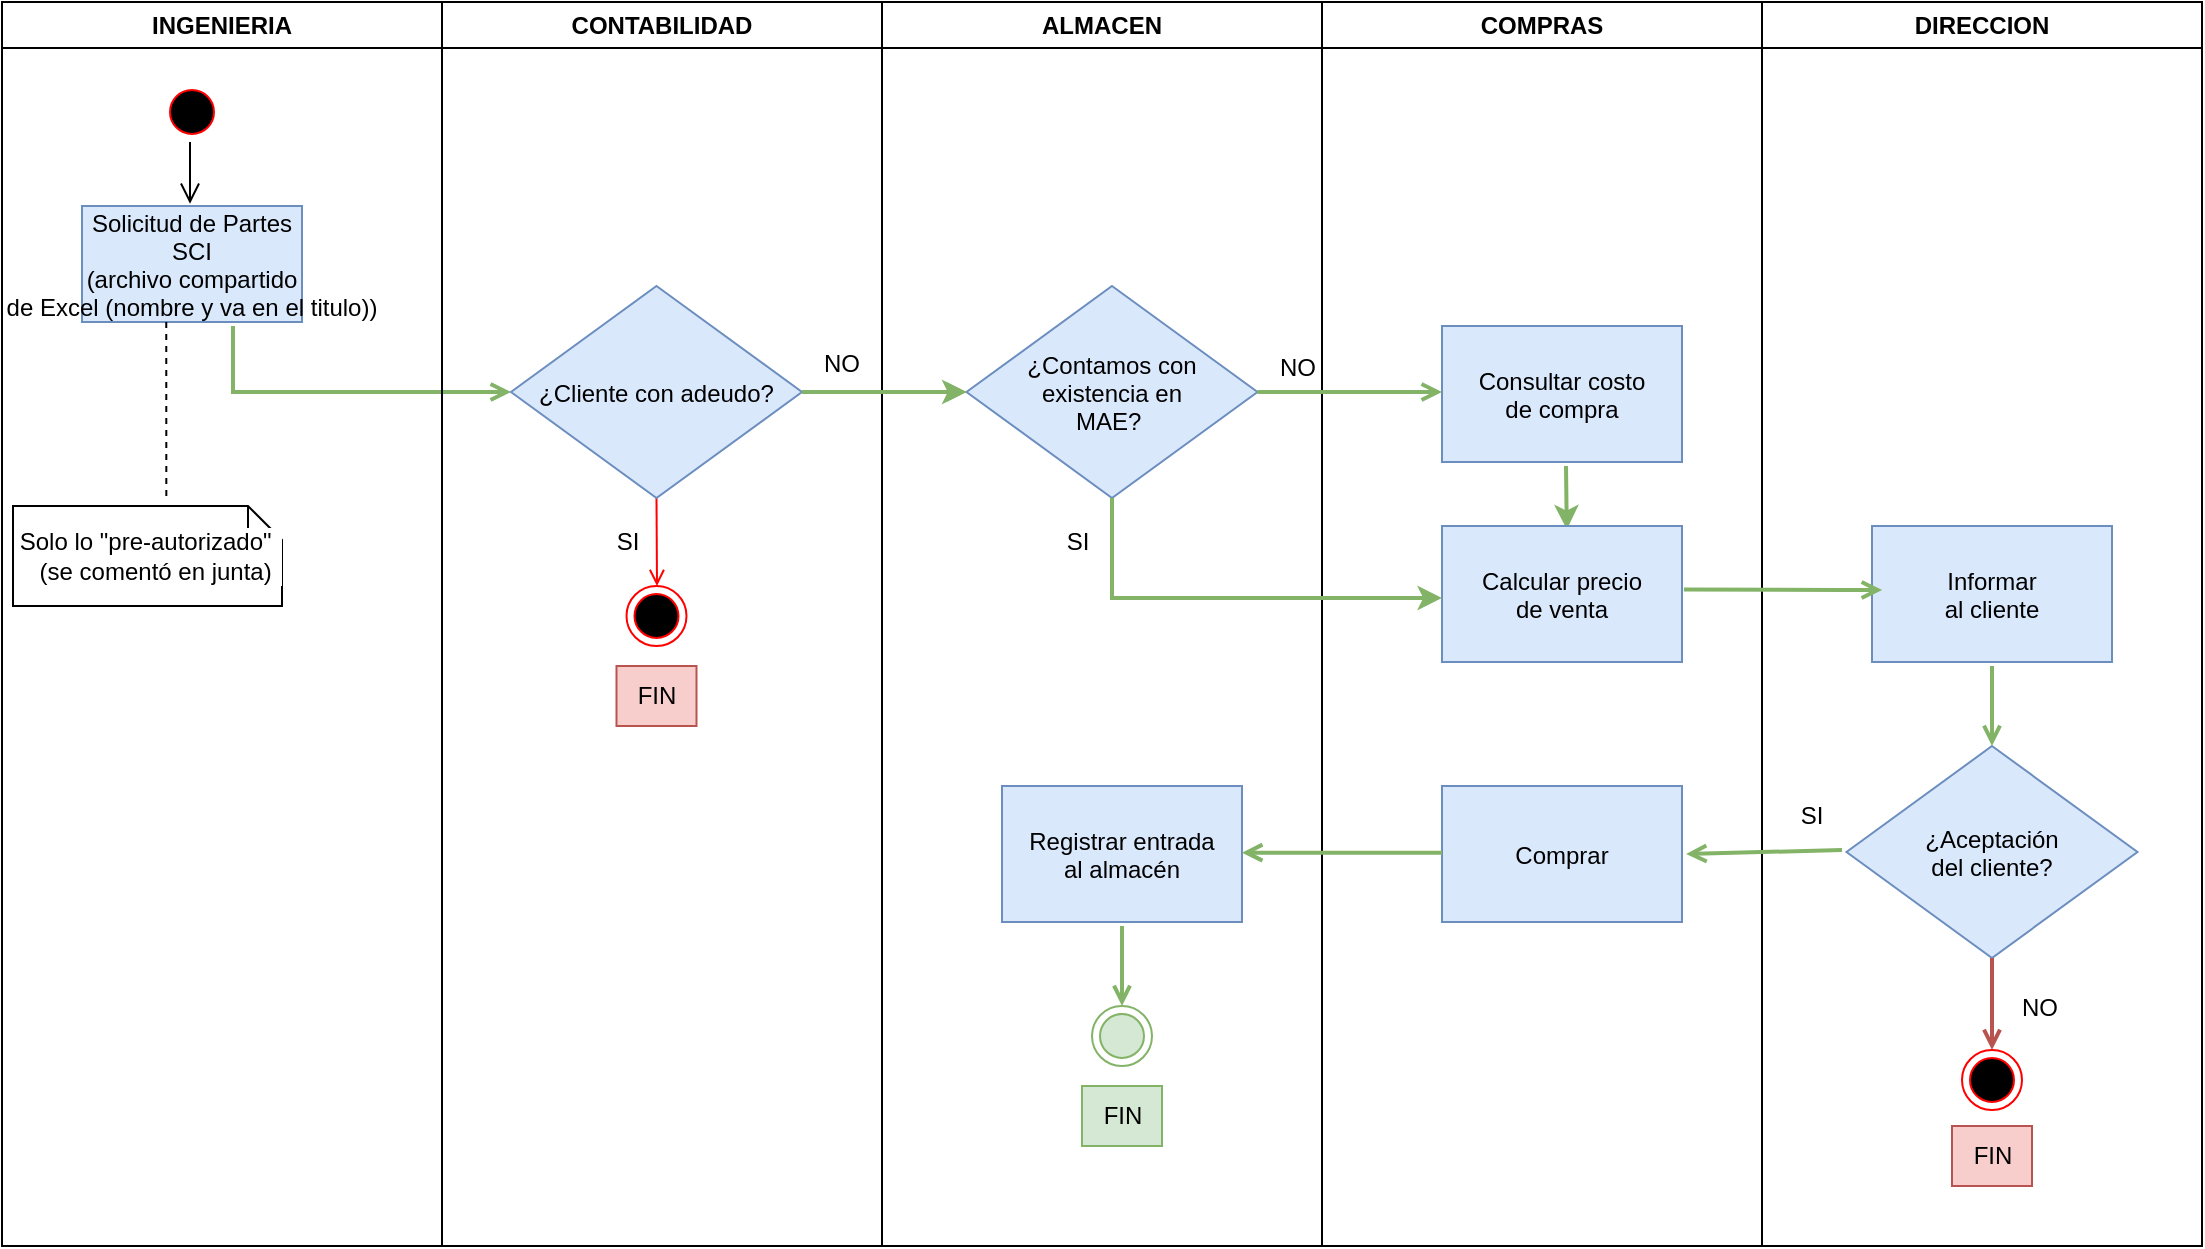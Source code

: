 <mxfile version="20.7.4" type="github">
  <diagram name="Page-1" id="e7e014a7-5840-1c2e-5031-d8a46d1fe8dd">
    <mxGraphModel dx="1217" dy="769" grid="1" gridSize="10" guides="1" tooltips="1" connect="1" arrows="1" fold="1" page="1" pageScale="1" pageWidth="1169" pageHeight="826" background="none" math="0" shadow="0">
      <root>
        <mxCell id="0" />
        <mxCell id="1" parent="0" />
        <mxCell id="2" value="INGENIERIA" style="swimlane;whiteSpace=wrap" parent="1" vertex="1">
          <mxGeometry x="30" y="128" width="220" height="622" as="geometry" />
        </mxCell>
        <mxCell id="5" value="" style="ellipse;shape=startState;fillColor=#000000;strokeColor=#ff0000;" parent="2" vertex="1">
          <mxGeometry x="80" y="40" width="30" height="30" as="geometry" />
        </mxCell>
        <mxCell id="6" value="" style="edgeStyle=elbowEdgeStyle;elbow=horizontal;verticalAlign=bottom;endArrow=open;endSize=8;endFill=1;rounded=0;entryX=0.49;entryY=-0.02;entryDx=0;entryDy=0;entryPerimeter=0;" parent="2" source="5" target="7" edge="1">
          <mxGeometry x="100" y="40" as="geometry">
            <mxPoint x="115" y="110" as="targetPoint" />
          </mxGeometry>
        </mxCell>
        <mxCell id="7" value="Solicitud de Partes&#xa;SCI&#xa;(archivo compartido&#xa;de Excel (nombre y va en el titulo))" style="fillColor=#dae8fc;strokeColor=#6c8ebf;" parent="2" vertex="1">
          <mxGeometry x="40" y="102" width="110" height="58" as="geometry" />
        </mxCell>
        <mxCell id="9" value="" style="endArrow=open;endFill=1;rounded=0;edgeStyle=orthogonalEdgeStyle;entryX=0;entryY=0.5;entryDx=0;entryDy=0;fillColor=#d5e8d4;strokeColor=#82b366;strokeWidth=2;" parent="2" target="21" edge="1">
          <mxGeometry x="1" y="-30" relative="1" as="geometry">
            <mxPoint x="115.5" y="162" as="sourcePoint" />
            <mxPoint x="240" y="195" as="targetPoint" />
            <Array as="points">
              <mxPoint x="116" y="195" />
            </Array>
            <mxPoint x="30" y="30" as="offset" />
          </mxGeometry>
        </mxCell>
        <mxCell id="XVA_VInoDTC9KtE7WLV4-41" value="Solo lo &quot;pre-autorizado&quot;    (se comentó en junta)" style="shape=note;whiteSpace=wrap;size=17;labelBackgroundColor=default;" parent="2" vertex="1">
          <mxGeometry x="5.5" y="252" width="134.5" height="50" as="geometry" />
        </mxCell>
        <mxCell id="XVA_VInoDTC9KtE7WLV4-42" value="" style="endArrow=none;endFill=0;rounded=0;dashed=1;entryX=0.57;entryY=-0.04;entryDx=0;entryDy=0;entryPerimeter=0;exitX=0.383;exitY=1;exitDx=0;exitDy=0;exitPerimeter=0;" parent="2" target="XVA_VInoDTC9KtE7WLV4-41" edge="1" source="7">
          <mxGeometry relative="1" as="geometry">
            <mxPoint x="90" y="160" as="sourcePoint" />
            <mxPoint x="75.5" y="232" as="targetPoint" />
          </mxGeometry>
        </mxCell>
        <mxCell id="3" value="CONTABILIDAD" style="swimlane;whiteSpace=wrap" parent="1" vertex="1">
          <mxGeometry x="250" y="128" width="220" height="622" as="geometry" />
        </mxCell>
        <mxCell id="19" value="" style="endArrow=open;strokeColor=#FF0000;endFill=1;rounded=0;exitX=0.5;exitY=1;exitDx=0;exitDy=0;" parent="3" source="21" edge="1">
          <mxGeometry x="-0.381" y="-22" relative="1" as="geometry">
            <mxPoint x="104.5" y="242" as="sourcePoint" />
            <mxPoint x="107.5" y="292" as="targetPoint" />
            <mxPoint as="offset" />
          </mxGeometry>
        </mxCell>
        <mxCell id="21" value="&#xa;¿Cliente con adeudo?&#xa;" style="rhombus;fillColor=#dae8fc;strokeColor=#6c8ebf;fontStyle=0" parent="3" vertex="1">
          <mxGeometry x="34.5" y="142" width="145.5" height="106" as="geometry" />
        </mxCell>
        <mxCell id="XVA_VInoDTC9KtE7WLV4-43" value="SI" style="text;html=1;strokeColor=none;fillColor=none;align=center;verticalAlign=middle;whiteSpace=wrap;rounded=0;labelBackgroundColor=default;" parent="3" vertex="1">
          <mxGeometry x="74.5" y="255" width="35.5" height="30" as="geometry" />
        </mxCell>
        <mxCell id="XVA_VInoDTC9KtE7WLV4-44" style="edgeStyle=none;rounded=0;orthogonalLoop=1;jettySize=auto;html=1;exitX=0;exitY=0;exitDx=0;exitDy=0;" parent="3" source="XVA_VInoDTC9KtE7WLV4-43" target="XVA_VInoDTC9KtE7WLV4-43" edge="1">
          <mxGeometry relative="1" as="geometry" />
        </mxCell>
        <mxCell id="XVA_VInoDTC9KtE7WLV4-45" value="" style="ellipse;shape=endState;fillColor=#000000;strokeColor=#ff0000" parent="3" vertex="1">
          <mxGeometry x="92.25" y="292" width="30" height="30" as="geometry" />
        </mxCell>
        <mxCell id="XVA_VInoDTC9KtE7WLV4-46" value="NO" style="text;html=1;strokeColor=none;fillColor=none;align=center;verticalAlign=middle;whiteSpace=wrap;rounded=0;labelBackgroundColor=default;" parent="3" vertex="1">
          <mxGeometry x="180" y="170" width="40" height="22" as="geometry" />
        </mxCell>
        <mxCell id="XVA_VInoDTC9KtE7WLV4-52" value="FIN" style="text;html=1;align=center;verticalAlign=middle;resizable=0;points=[];autosize=1;strokeColor=#b85450;fillColor=#f8cecc;" parent="3" vertex="1">
          <mxGeometry x="87.25" y="332" width="40" height="30" as="geometry" />
        </mxCell>
        <mxCell id="4" value="ALMACEN" style="swimlane;whiteSpace=wrap" parent="1" vertex="1">
          <mxGeometry x="470" y="128" width="220" height="622" as="geometry" />
        </mxCell>
        <mxCell id="XVA_VInoDTC9KtE7WLV4-48" value="¿Contamos con &#xa;existencia en&#xa;MAE? " style="rhombus;fillColor=#dae8fc;strokeColor=#6c8ebf;" parent="4" vertex="1">
          <mxGeometry x="42.25" y="142" width="145.5" height="106" as="geometry" />
        </mxCell>
        <mxCell id="XVA_VInoDTC9KtE7WLV4-50" value="SI" style="text;html=1;strokeColor=none;fillColor=none;align=center;verticalAlign=middle;whiteSpace=wrap;rounded=0;labelBackgroundColor=default;" parent="4" vertex="1">
          <mxGeometry x="80" y="255" width="35.5" height="30" as="geometry" />
        </mxCell>
        <mxCell id="yytBmUqTXYSyMEymjY1x-31" value="NO" style="text;html=1;strokeColor=none;fillColor=none;align=center;verticalAlign=middle;whiteSpace=wrap;rounded=0;labelBackgroundColor=default;" vertex="1" parent="4">
          <mxGeometry x="187.75" y="172" width="40" height="22" as="geometry" />
        </mxCell>
        <mxCell id="yytBmUqTXYSyMEymjY1x-59" value="Registrar entrada&#xa;al almacén" style="fillColor=#dae8fc;strokeColor=#6c8ebf;" vertex="1" parent="4">
          <mxGeometry x="60" y="392" width="120" height="68" as="geometry" />
        </mxCell>
        <mxCell id="yytBmUqTXYSyMEymjY1x-61" value="FIN" style="text;html=1;align=center;verticalAlign=middle;resizable=0;points=[];autosize=1;strokeColor=#82b366;fillColor=#d5e8d4;" vertex="1" parent="4">
          <mxGeometry x="100" y="542" width="40" height="30" as="geometry" />
        </mxCell>
        <mxCell id="yytBmUqTXYSyMEymjY1x-63" value="" style="ellipse;shape=endState;fillColor=#d5e8d4;strokeColor=#82b366;" vertex="1" parent="4">
          <mxGeometry x="105" y="502" width="30" height="30" as="geometry" />
        </mxCell>
        <mxCell id="XVA_VInoDTC9KtE7WLV4-47" value="" style="endArrow=open;endFill=1;rounded=0;exitX=1;exitY=0.5;exitDx=0;exitDy=0;entryX=0;entryY=0.5;entryDx=0;entryDy=0;fillColor=#d5e8d4;strokeColor=#82b366;strokeWidth=2;" parent="1" source="21" target="XVA_VInoDTC9KtE7WLV4-48" edge="1">
          <mxGeometry x="1" y="-30" relative="1" as="geometry">
            <mxPoint x="470" y="323" as="sourcePoint" />
            <mxPoint x="530" y="323" as="targetPoint" />
            <mxPoint x="30" y="30" as="offset" />
          </mxGeometry>
        </mxCell>
        <mxCell id="yytBmUqTXYSyMEymjY1x-21" value="COMPRAS" style="swimlane;whiteSpace=wrap" vertex="1" parent="1">
          <mxGeometry x="690" y="128" width="220" height="622" as="geometry" />
        </mxCell>
        <mxCell id="yytBmUqTXYSyMEymjY1x-29" value="Consultar costo &#xa;de compra" style="fillColor=#dae8fc;strokeColor=#6c8ebf;" vertex="1" parent="yytBmUqTXYSyMEymjY1x-21">
          <mxGeometry x="60" y="162" width="120" height="68" as="geometry" />
        </mxCell>
        <mxCell id="yytBmUqTXYSyMEymjY1x-32" value="Comprar" style="fillColor=#dae8fc;strokeColor=#6c8ebf;" vertex="1" parent="yytBmUqTXYSyMEymjY1x-21">
          <mxGeometry x="60" y="392" width="120" height="68" as="geometry" />
        </mxCell>
        <mxCell id="yytBmUqTXYSyMEymjY1x-50" value="" style="edgeStyle=orthogonalEdgeStyle;rounded=0;orthogonalLoop=1;jettySize=auto;html=1;strokeWidth=2;entryX=0.52;entryY=0.025;entryDx=0;entryDy=0;entryPerimeter=0;fillColor=#d5e8d4;strokeColor=#82b366;" edge="1" parent="yytBmUqTXYSyMEymjY1x-21" target="yytBmUqTXYSyMEymjY1x-35">
          <mxGeometry relative="1" as="geometry">
            <mxPoint x="122" y="232" as="sourcePoint" />
          </mxGeometry>
        </mxCell>
        <mxCell id="yytBmUqTXYSyMEymjY1x-35" value="Calcular precio &#xa;de venta" style="fillColor=#dae8fc;strokeColor=#6c8ebf;" vertex="1" parent="yytBmUqTXYSyMEymjY1x-21">
          <mxGeometry x="60" y="262" width="120" height="68" as="geometry" />
        </mxCell>
        <mxCell id="yytBmUqTXYSyMEymjY1x-25" value="DIRECCION" style="swimlane;whiteSpace=wrap" vertex="1" parent="1">
          <mxGeometry x="910" y="128" width="220" height="622" as="geometry" />
        </mxCell>
        <mxCell id="yytBmUqTXYSyMEymjY1x-26" value="¿Aceptación &#xa;del cliente?" style="rhombus;fillColor=#dae8fc;strokeColor=#6c8ebf;" vertex="1" parent="yytBmUqTXYSyMEymjY1x-25">
          <mxGeometry x="42.25" y="372" width="145.5" height="106" as="geometry" />
        </mxCell>
        <mxCell id="yytBmUqTXYSyMEymjY1x-43" value="Informar &#xa;al cliente" style="fillColor=#dae8fc;strokeColor=#6c8ebf;" vertex="1" parent="yytBmUqTXYSyMEymjY1x-25">
          <mxGeometry x="55" y="262" width="120" height="68" as="geometry" />
        </mxCell>
        <mxCell id="yytBmUqTXYSyMEymjY1x-51" value="" style="endArrow=open;strokeColor=#82b366;endFill=1;rounded=0;fillColor=#d5e8d4;strokeWidth=2;entryX=1.017;entryY=0.5;entryDx=0;entryDy=0;entryPerimeter=0;" edge="1" parent="yytBmUqTXYSyMEymjY1x-25" target="yytBmUqTXYSyMEymjY1x-32">
          <mxGeometry x="1" y="-30" relative="1" as="geometry">
            <mxPoint x="40" y="424" as="sourcePoint" />
            <mxPoint x="-44.04" y="424.288" as="targetPoint" />
            <mxPoint x="30" y="30" as="offset" />
            <Array as="points" />
          </mxGeometry>
        </mxCell>
        <mxCell id="yytBmUqTXYSyMEymjY1x-52" value="" style="endArrow=open;strokeColor=#82b366;endFill=1;rounded=0;fillColor=#d5e8d4;strokeWidth=2;entryX=0.5;entryY=0;entryDx=0;entryDy=0;" edge="1" parent="yytBmUqTXYSyMEymjY1x-25" target="yytBmUqTXYSyMEymjY1x-26">
          <mxGeometry x="1" y="-30" relative="1" as="geometry">
            <mxPoint x="115" y="332" as="sourcePoint" />
            <mxPoint x="-34.04" y="444.288" as="targetPoint" />
            <mxPoint x="30" y="30" as="offset" />
            <Array as="points" />
          </mxGeometry>
        </mxCell>
        <mxCell id="yytBmUqTXYSyMEymjY1x-53" value="SI" style="text;html=1;strokeColor=none;fillColor=none;align=center;verticalAlign=middle;whiteSpace=wrap;rounded=0;labelBackgroundColor=default;" vertex="1" parent="yytBmUqTXYSyMEymjY1x-25">
          <mxGeometry x="6.75" y="392" width="35.5" height="30" as="geometry" />
        </mxCell>
        <mxCell id="yytBmUqTXYSyMEymjY1x-54" value="NO" style="text;html=1;strokeColor=none;fillColor=none;align=center;verticalAlign=middle;whiteSpace=wrap;rounded=0;labelBackgroundColor=default;" vertex="1" parent="yytBmUqTXYSyMEymjY1x-25">
          <mxGeometry x="120" y="492" width="38" height="22" as="geometry" />
        </mxCell>
        <mxCell id="yytBmUqTXYSyMEymjY1x-55" value="" style="ellipse;shape=endState;fillColor=#000000;strokeColor=#ff0000" vertex="1" parent="yytBmUqTXYSyMEymjY1x-25">
          <mxGeometry x="100" y="524" width="30" height="30" as="geometry" />
        </mxCell>
        <mxCell id="yytBmUqTXYSyMEymjY1x-56" value="" style="endArrow=open;strokeColor=#b85450;endFill=1;rounded=0;fillColor=#f8cecc;strokeWidth=2;entryX=0.5;entryY=0;entryDx=0;entryDy=0;exitX=0.5;exitY=1;exitDx=0;exitDy=0;" edge="1" parent="yytBmUqTXYSyMEymjY1x-25" source="yytBmUqTXYSyMEymjY1x-26" target="yytBmUqTXYSyMEymjY1x-55">
          <mxGeometry x="1" y="-30" relative="1" as="geometry">
            <mxPoint x="125" y="342" as="sourcePoint" />
            <mxPoint x="125" y="392" as="targetPoint" />
            <mxPoint x="30" y="30" as="offset" />
            <Array as="points" />
          </mxGeometry>
        </mxCell>
        <mxCell id="yytBmUqTXYSyMEymjY1x-60" value="FIN" style="text;html=1;align=center;verticalAlign=middle;resizable=0;points=[];autosize=1;strokeColor=#b85450;fillColor=#f8cecc;" vertex="1" parent="yytBmUqTXYSyMEymjY1x-25">
          <mxGeometry x="95" y="562" width="40" height="30" as="geometry" />
        </mxCell>
        <mxCell id="yytBmUqTXYSyMEymjY1x-30" value="" style="edgeStyle=orthogonalEdgeStyle;rounded=0;orthogonalLoop=1;jettySize=auto;html=1;strokeWidth=2;fillColor=#d5e8d4;strokeColor=#82b366;" edge="1" parent="1" source="21" target="XVA_VInoDTC9KtE7WLV4-48">
          <mxGeometry relative="1" as="geometry" />
        </mxCell>
        <mxCell id="XVA_VInoDTC9KtE7WLV4-49" value="" style="endArrow=open;strokeColor=#82b366;endFill=1;rounded=0;fillColor=#d5e8d4;strokeWidth=2;" parent="1" edge="1" source="XVA_VInoDTC9KtE7WLV4-48">
          <mxGeometry x="1" y="-30" relative="1" as="geometry">
            <mxPoint x="607.75" y="322.5" as="sourcePoint" />
            <mxPoint x="750" y="323" as="targetPoint" />
            <mxPoint x="30" y="30" as="offset" />
          </mxGeometry>
        </mxCell>
        <mxCell id="yytBmUqTXYSyMEymjY1x-42" value="" style="edgeStyle=none;orthogonalLoop=1;jettySize=auto;html=1;rounded=0;strokeWidth=2;fillColor=#d5e8d4;strokeColor=#82b366;exitX=0.5;exitY=1;exitDx=0;exitDy=0;" edge="1" parent="1" source="XVA_VInoDTC9KtE7WLV4-48">
          <mxGeometry width="100" relative="1" as="geometry">
            <mxPoint x="790" y="500" as="sourcePoint" />
            <mxPoint x="750" y="426" as="targetPoint" />
            <Array as="points">
              <mxPoint x="585" y="426" />
            </Array>
          </mxGeometry>
        </mxCell>
        <mxCell id="yytBmUqTXYSyMEymjY1x-62" value="" style="endArrow=open;strokeColor=#82b366;endFill=1;rounded=0;fillColor=#d5e8d4;strokeWidth=2;" edge="1" parent="1">
          <mxGeometry x="1" y="-30" relative="1" as="geometry">
            <mxPoint x="590" y="590" as="sourcePoint" />
            <mxPoint x="590" y="630" as="targetPoint" />
            <mxPoint x="30" y="30" as="offset" />
            <Array as="points" />
          </mxGeometry>
        </mxCell>
        <mxCell id="yytBmUqTXYSyMEymjY1x-58" value="" style="endArrow=open;strokeColor=#82b366;endFill=1;rounded=0;fillColor=#d5e8d4;strokeWidth=2;entryX=1;entryY=0.49;entryDx=0;entryDy=0;entryPerimeter=0;exitX=0;exitY=0.49;exitDx=0;exitDy=0;exitPerimeter=0;" edge="1" parent="1" source="yytBmUqTXYSyMEymjY1x-32" target="yytBmUqTXYSyMEymjY1x-59">
          <mxGeometry x="1" y="-30" relative="1" as="geometry">
            <mxPoint x="744.04" y="553.29" as="sourcePoint" />
            <mxPoint x="660" y="553.578" as="targetPoint" />
            <mxPoint x="30" y="30" as="offset" />
            <Array as="points" />
          </mxGeometry>
        </mxCell>
        <mxCell id="yytBmUqTXYSyMEymjY1x-23" value="" style="endArrow=open;strokeColor=#82b366;endFill=1;rounded=0;exitX=1.008;exitY=0.466;exitDx=0;exitDy=0;exitPerimeter=0;fillColor=#d5e8d4;strokeWidth=2;entryX=0.042;entryY=0.471;entryDx=0;entryDy=0;entryPerimeter=0;" edge="1" parent="1" source="yytBmUqTXYSyMEymjY1x-35" target="yytBmUqTXYSyMEymjY1x-43">
          <mxGeometry x="1" y="-30" relative="1" as="geometry">
            <mxPoint x="867.75" y="322.5" as="sourcePoint" />
            <mxPoint x="970" y="422" as="targetPoint" />
            <mxPoint x="30" y="30" as="offset" />
            <Array as="points">
              <mxPoint x="950" y="422" />
            </Array>
          </mxGeometry>
        </mxCell>
      </root>
    </mxGraphModel>
  </diagram>
</mxfile>
